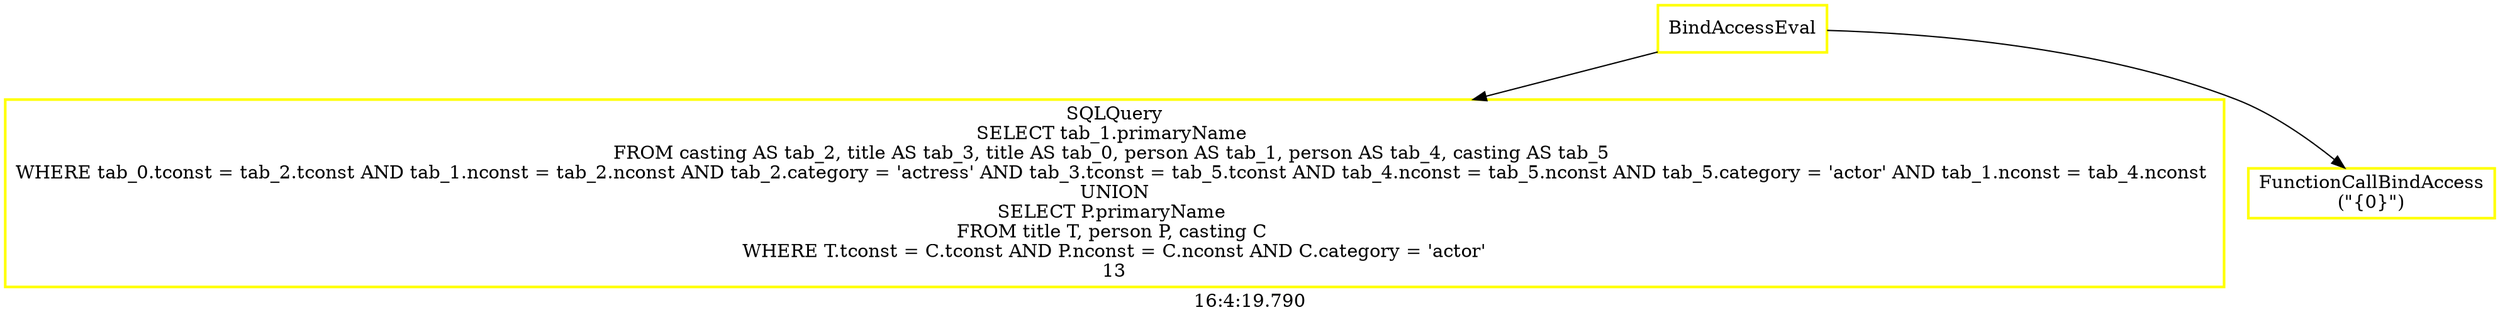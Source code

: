 digraph  g{ graph[label = "16:4:19.790"]
node [shape=rectangle, color=black, fontcolor=black, style=bold] edge [color=black] 0 [label="BindAccessEval", color = yellow] ; 
1 [label="SQLQuery
SELECT tab_1.primaryName 
FROM casting AS tab_2, title AS tab_3, title AS tab_0, person AS tab_1, person AS tab_4, casting AS tab_5 
WHERE tab_0.tconst = tab_2.tconst AND tab_1.nconst = tab_2.nconst AND tab_2.category = 'actress' AND tab_3.tconst = tab_5.tconst AND tab_4.nconst = tab_5.nconst AND tab_5.category = 'actor' AND tab_1.nconst = tab_4.nconst 
UNION
SELECT P.primaryName 
FROM title T, person P, casting C 
WHERE T.tconst = C.tconst AND P.nconst = C.nconst AND C.category = 'actor'
13", color = yellow] ; 
0 -> 1 ; 
2 [label="FunctionCallBindAccess
(\"{0}\")", color = yellow] ; 
0 -> 2 ; 
}

